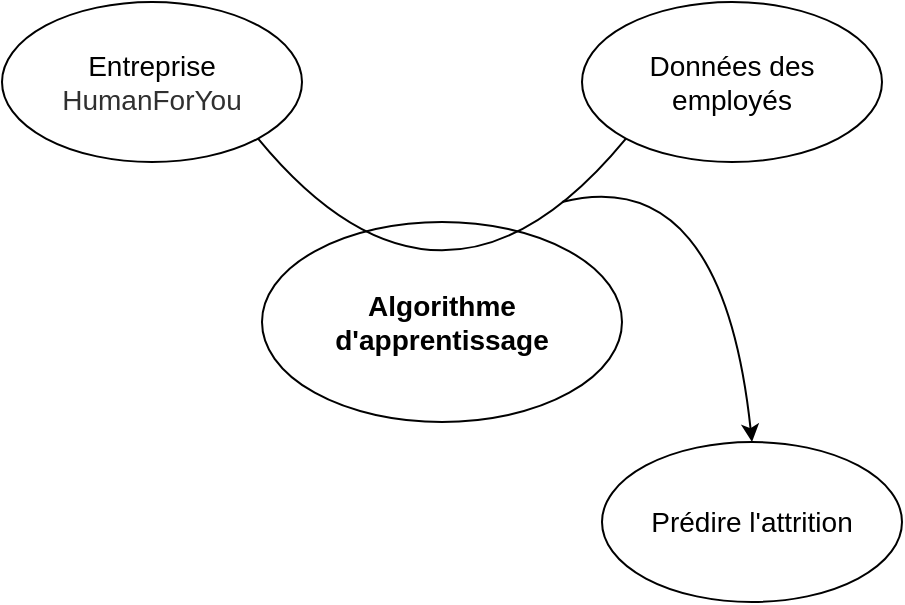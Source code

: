 <mxfile version="14.1.8" type="device"><diagram id="MkF-OBZa47QSOxPCOQZb" name="Page-1"><mxGraphModel dx="1024" dy="592" grid="1" gridSize="10" guides="1" tooltips="1" connect="1" arrows="1" fold="1" page="1" pageScale="1" pageWidth="827" pageHeight="1169" math="0" shadow="0"><root><mxCell id="0"/><mxCell id="1" parent="0"/><mxCell id="-lhp7vvExXAdJkE_3Dcf-1" value="Algorithme&lt;br style=&quot;font-size: 14px;&quot;&gt;d'apprentissage" style="ellipse;whiteSpace=wrap;html=1;fontStyle=1;fontSize=14;" vertex="1" parent="1"><mxGeometry x="280" y="220" width="180" height="100" as="geometry"/></mxCell><mxCell id="-lhp7vvExXAdJkE_3Dcf-3" value="&lt;span style=&quot;font-weight: normal&quot;&gt;Entreprise&lt;br&gt;&lt;span style=&quot;color: rgb(48 , 48 , 48) ; background-color: rgb(255 , 255 , 255)&quot;&gt;HumanForYou&lt;/span&gt;&lt;/span&gt;" style="ellipse;whiteSpace=wrap;html=1;fontStyle=1;fontSize=14;" vertex="1" parent="1"><mxGeometry x="150" y="110" width="150" height="80" as="geometry"/></mxCell><mxCell id="-lhp7vvExXAdJkE_3Dcf-4" value="&lt;span style=&quot;font-weight: 400&quot;&gt;Données des&lt;br&gt;employés&lt;/span&gt;" style="ellipse;whiteSpace=wrap;html=1;fontStyle=1;fontSize=14;" vertex="1" parent="1"><mxGeometry x="440" y="110" width="150" height="80" as="geometry"/></mxCell><mxCell id="-lhp7vvExXAdJkE_3Dcf-5" value="&lt;span style=&quot;font-weight: 400&quot;&gt;Prédire l'attrition&lt;/span&gt;" style="ellipse;whiteSpace=wrap;html=1;fontStyle=1;fontSize=14;" vertex="1" parent="1"><mxGeometry x="450" y="330" width="150" height="80" as="geometry"/></mxCell><mxCell id="-lhp7vvExXAdJkE_3Dcf-7" value="" style="endArrow=none;html=1;fontSize=14;exitX=1;exitY=1;exitDx=0;exitDy=0;entryX=0;entryY=1;entryDx=0;entryDy=0;curved=1;" edge="1" parent="1" source="-lhp7vvExXAdJkE_3Dcf-3" target="-lhp7vvExXAdJkE_3Dcf-4"><mxGeometry width="50" height="50" relative="1" as="geometry"><mxPoint x="390" y="330" as="sourcePoint"/><mxPoint x="440" y="280" as="targetPoint"/><Array as="points"><mxPoint x="370" y="290"/></Array></mxGeometry></mxCell><mxCell id="-lhp7vvExXAdJkE_3Dcf-8" value="" style="endArrow=classic;html=1;fontSize=14;entryX=0.5;entryY=0;entryDx=0;entryDy=0;curved=1;startArrow=none;startFill=0;endFill=1;" edge="1" parent="1" target="-lhp7vvExXAdJkE_3Dcf-5"><mxGeometry width="50" height="50" relative="1" as="geometry"><mxPoint x="430" y="210" as="sourcePoint"/><mxPoint x="590" y="220" as="targetPoint"/><Array as="points"><mxPoint x="510" y="190"/></Array></mxGeometry></mxCell></root></mxGraphModel></diagram></mxfile>